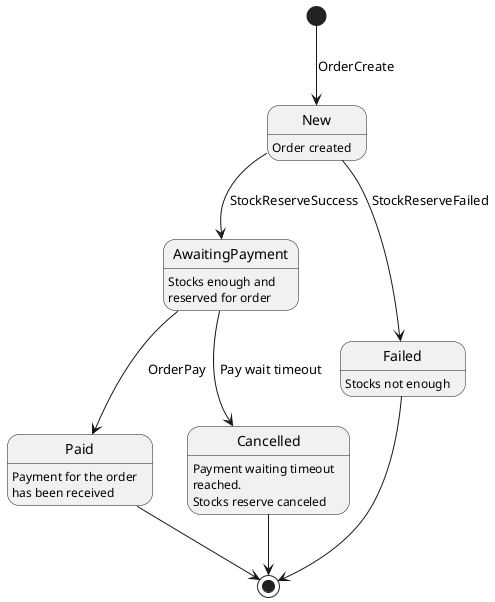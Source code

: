 @startuml

New : Order created

AwaitingPayment : Stocks enough and
AwaitingPayment : reserved for order

Failed : Stocks not enough

Paid : Payment for the order
Paid : has been received

Cancelled : Payment waiting timeout
Cancelled : reached.
Cancelled : Stocks reserve canceled


[*] --> New : OrderCreate
New --> Failed : StockReserveFailed
New --> AwaitingPayment : StockReserveSuccess
AwaitingPayment --> Paid : OrderPay
AwaitingPayment --> Cancelled : Pay wait timeout

Failed --> [*]
Paid --> [*]
Cancelled --> [*]
@enduml

